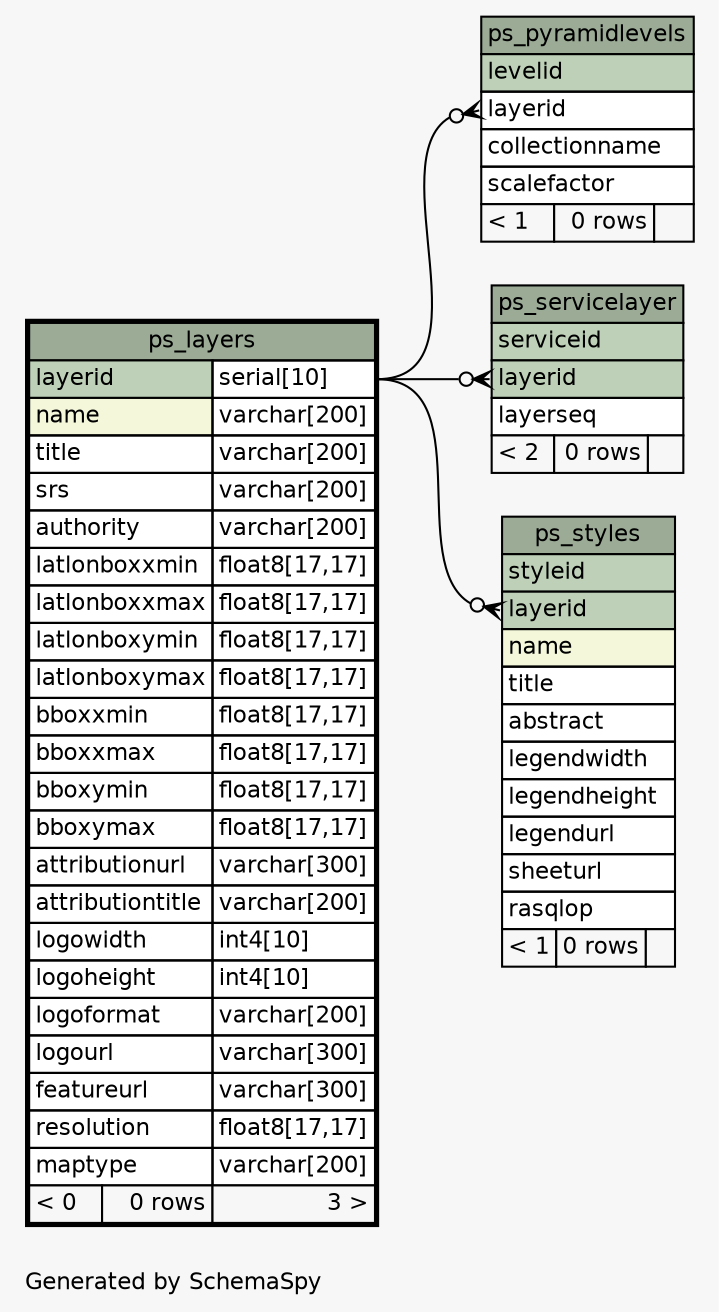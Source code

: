 // dot 2.26.3 on Linux 3.2.0-65-generic
// SchemaSpy rev 590
digraph "oneDegreeRelationshipsDiagram" {
  graph [
    rankdir="RL"
    bgcolor="#f7f7f7"
    label="\nGenerated by SchemaSpy"
    labeljust="l"
    nodesep="0.18"
    ranksep="0.46"
    fontname="Helvetica"
    fontsize="11"
  ];
  node [
    fontname="Helvetica"
    fontsize="11"
    shape="plaintext"
  ];
  edge [
    arrowsize="0.8"
  ];
  "ps_pyramidlevels":"layerid":w -> "ps_layers":"layerid.type":e [arrowhead=none dir=back arrowtail=crowodot];
  "ps_servicelayer":"layerid":w -> "ps_layers":"layerid.type":e [arrowhead=none dir=back arrowtail=crowodot];
  "ps_styles":"layerid":w -> "ps_layers":"layerid.type":e [arrowhead=none dir=back arrowtail=crowodot];
  "ps_layers" [
    label=<
    <TABLE BORDER="2" CELLBORDER="1" CELLSPACING="0" BGCOLOR="#ffffff">
      <TR><TD COLSPAN="3" BGCOLOR="#9bab96" ALIGN="CENTER">ps_layers</TD></TR>
      <TR><TD PORT="layerid" COLSPAN="2" BGCOLOR="#bed1b8" ALIGN="LEFT">layerid</TD><TD PORT="layerid.type" ALIGN="LEFT">serial[10]</TD></TR>
      <TR><TD PORT="name" COLSPAN="2" BGCOLOR="#f4f7da" ALIGN="LEFT">name</TD><TD PORT="name.type" ALIGN="LEFT">varchar[200]</TD></TR>
      <TR><TD PORT="title" COLSPAN="2" ALIGN="LEFT">title</TD><TD PORT="title.type" ALIGN="LEFT">varchar[200]</TD></TR>
      <TR><TD PORT="srs" COLSPAN="2" ALIGN="LEFT">srs</TD><TD PORT="srs.type" ALIGN="LEFT">varchar[200]</TD></TR>
      <TR><TD PORT="authority" COLSPAN="2" ALIGN="LEFT">authority</TD><TD PORT="authority.type" ALIGN="LEFT">varchar[200]</TD></TR>
      <TR><TD PORT="latlonboxxmin" COLSPAN="2" ALIGN="LEFT">latlonboxxmin</TD><TD PORT="latlonboxxmin.type" ALIGN="LEFT">float8[17,17]</TD></TR>
      <TR><TD PORT="latlonboxxmax" COLSPAN="2" ALIGN="LEFT">latlonboxxmax</TD><TD PORT="latlonboxxmax.type" ALIGN="LEFT">float8[17,17]</TD></TR>
      <TR><TD PORT="latlonboxymin" COLSPAN="2" ALIGN="LEFT">latlonboxymin</TD><TD PORT="latlonboxymin.type" ALIGN="LEFT">float8[17,17]</TD></TR>
      <TR><TD PORT="latlonboxymax" COLSPAN="2" ALIGN="LEFT">latlonboxymax</TD><TD PORT="latlonboxymax.type" ALIGN="LEFT">float8[17,17]</TD></TR>
      <TR><TD PORT="bboxxmin" COLSPAN="2" ALIGN="LEFT">bboxxmin</TD><TD PORT="bboxxmin.type" ALIGN="LEFT">float8[17,17]</TD></TR>
      <TR><TD PORT="bboxxmax" COLSPAN="2" ALIGN="LEFT">bboxxmax</TD><TD PORT="bboxxmax.type" ALIGN="LEFT">float8[17,17]</TD></TR>
      <TR><TD PORT="bboxymin" COLSPAN="2" ALIGN="LEFT">bboxymin</TD><TD PORT="bboxymin.type" ALIGN="LEFT">float8[17,17]</TD></TR>
      <TR><TD PORT="bboxymax" COLSPAN="2" ALIGN="LEFT">bboxymax</TD><TD PORT="bboxymax.type" ALIGN="LEFT">float8[17,17]</TD></TR>
      <TR><TD PORT="attributionurl" COLSPAN="2" ALIGN="LEFT">attributionurl</TD><TD PORT="attributionurl.type" ALIGN="LEFT">varchar[300]</TD></TR>
      <TR><TD PORT="attributiontitle" COLSPAN="2" ALIGN="LEFT">attributiontitle</TD><TD PORT="attributiontitle.type" ALIGN="LEFT">varchar[200]</TD></TR>
      <TR><TD PORT="logowidth" COLSPAN="2" ALIGN="LEFT">logowidth</TD><TD PORT="logowidth.type" ALIGN="LEFT">int4[10]</TD></TR>
      <TR><TD PORT="logoheight" COLSPAN="2" ALIGN="LEFT">logoheight</TD><TD PORT="logoheight.type" ALIGN="LEFT">int4[10]</TD></TR>
      <TR><TD PORT="logoformat" COLSPAN="2" ALIGN="LEFT">logoformat</TD><TD PORT="logoformat.type" ALIGN="LEFT">varchar[200]</TD></TR>
      <TR><TD PORT="logourl" COLSPAN="2" ALIGN="LEFT">logourl</TD><TD PORT="logourl.type" ALIGN="LEFT">varchar[300]</TD></TR>
      <TR><TD PORT="featureurl" COLSPAN="2" ALIGN="LEFT">featureurl</TD><TD PORT="featureurl.type" ALIGN="LEFT">varchar[300]</TD></TR>
      <TR><TD PORT="resolution" COLSPAN="2" ALIGN="LEFT">resolution</TD><TD PORT="resolution.type" ALIGN="LEFT">float8[17,17]</TD></TR>
      <TR><TD PORT="maptype" COLSPAN="2" ALIGN="LEFT">maptype</TD><TD PORT="maptype.type" ALIGN="LEFT">varchar[200]</TD></TR>
      <TR><TD ALIGN="LEFT" BGCOLOR="#f7f7f7">&lt; 0</TD><TD ALIGN="RIGHT" BGCOLOR="#f7f7f7">0 rows</TD><TD ALIGN="RIGHT" BGCOLOR="#f7f7f7">3 &gt;</TD></TR>
    </TABLE>>
    URL="ps_layers.html"
    tooltip="ps_layers"
  ];
  "ps_pyramidlevels" [
    label=<
    <TABLE BORDER="0" CELLBORDER="1" CELLSPACING="0" BGCOLOR="#ffffff">
      <TR><TD COLSPAN="3" BGCOLOR="#9bab96" ALIGN="CENTER">ps_pyramidlevels</TD></TR>
      <TR><TD PORT="levelid" COLSPAN="3" BGCOLOR="#bed1b8" ALIGN="LEFT">levelid</TD></TR>
      <TR><TD PORT="layerid" COLSPAN="3" ALIGN="LEFT">layerid</TD></TR>
      <TR><TD PORT="collectionname" COLSPAN="3" ALIGN="LEFT">collectionname</TD></TR>
      <TR><TD PORT="scalefactor" COLSPAN="3" ALIGN="LEFT">scalefactor</TD></TR>
      <TR><TD ALIGN="LEFT" BGCOLOR="#f7f7f7">&lt; 1</TD><TD ALIGN="RIGHT" BGCOLOR="#f7f7f7">0 rows</TD><TD ALIGN="RIGHT" BGCOLOR="#f7f7f7">  </TD></TR>
    </TABLE>>
    URL="ps_pyramidlevels.html"
    tooltip="ps_pyramidlevels"
  ];
  "ps_servicelayer" [
    label=<
    <TABLE BORDER="0" CELLBORDER="1" CELLSPACING="0" BGCOLOR="#ffffff">
      <TR><TD COLSPAN="3" BGCOLOR="#9bab96" ALIGN="CENTER">ps_servicelayer</TD></TR>
      <TR><TD PORT="serviceid" COLSPAN="3" BGCOLOR="#bed1b8" ALIGN="LEFT">serviceid</TD></TR>
      <TR><TD PORT="layerid" COLSPAN="3" BGCOLOR="#bed1b8" ALIGN="LEFT">layerid</TD></TR>
      <TR><TD PORT="layerseq" COLSPAN="3" ALIGN="LEFT">layerseq</TD></TR>
      <TR><TD ALIGN="LEFT" BGCOLOR="#f7f7f7">&lt; 2</TD><TD ALIGN="RIGHT" BGCOLOR="#f7f7f7">0 rows</TD><TD ALIGN="RIGHT" BGCOLOR="#f7f7f7">  </TD></TR>
    </TABLE>>
    URL="ps_servicelayer.html"
    tooltip="ps_servicelayer"
  ];
  "ps_styles" [
    label=<
    <TABLE BORDER="0" CELLBORDER="1" CELLSPACING="0" BGCOLOR="#ffffff">
      <TR><TD COLSPAN="3" BGCOLOR="#9bab96" ALIGN="CENTER">ps_styles</TD></TR>
      <TR><TD PORT="styleid" COLSPAN="3" BGCOLOR="#bed1b8" ALIGN="LEFT">styleid</TD></TR>
      <TR><TD PORT="layerid" COLSPAN="3" BGCOLOR="#bed1b8" ALIGN="LEFT">layerid</TD></TR>
      <TR><TD PORT="name" COLSPAN="3" BGCOLOR="#f4f7da" ALIGN="LEFT">name</TD></TR>
      <TR><TD PORT="title" COLSPAN="3" ALIGN="LEFT">title</TD></TR>
      <TR><TD PORT="abstract" COLSPAN="3" ALIGN="LEFT">abstract</TD></TR>
      <TR><TD PORT="legendwidth" COLSPAN="3" ALIGN="LEFT">legendwidth</TD></TR>
      <TR><TD PORT="legendheight" COLSPAN="3" ALIGN="LEFT">legendheight</TD></TR>
      <TR><TD PORT="legendurl" COLSPAN="3" ALIGN="LEFT">legendurl</TD></TR>
      <TR><TD PORT="sheeturl" COLSPAN="3" ALIGN="LEFT">sheeturl</TD></TR>
      <TR><TD PORT="rasqlop" COLSPAN="3" ALIGN="LEFT">rasqlop</TD></TR>
      <TR><TD ALIGN="LEFT" BGCOLOR="#f7f7f7">&lt; 1</TD><TD ALIGN="RIGHT" BGCOLOR="#f7f7f7">0 rows</TD><TD ALIGN="RIGHT" BGCOLOR="#f7f7f7">  </TD></TR>
    </TABLE>>
    URL="ps_styles.html"
    tooltip="ps_styles"
  ];
}
